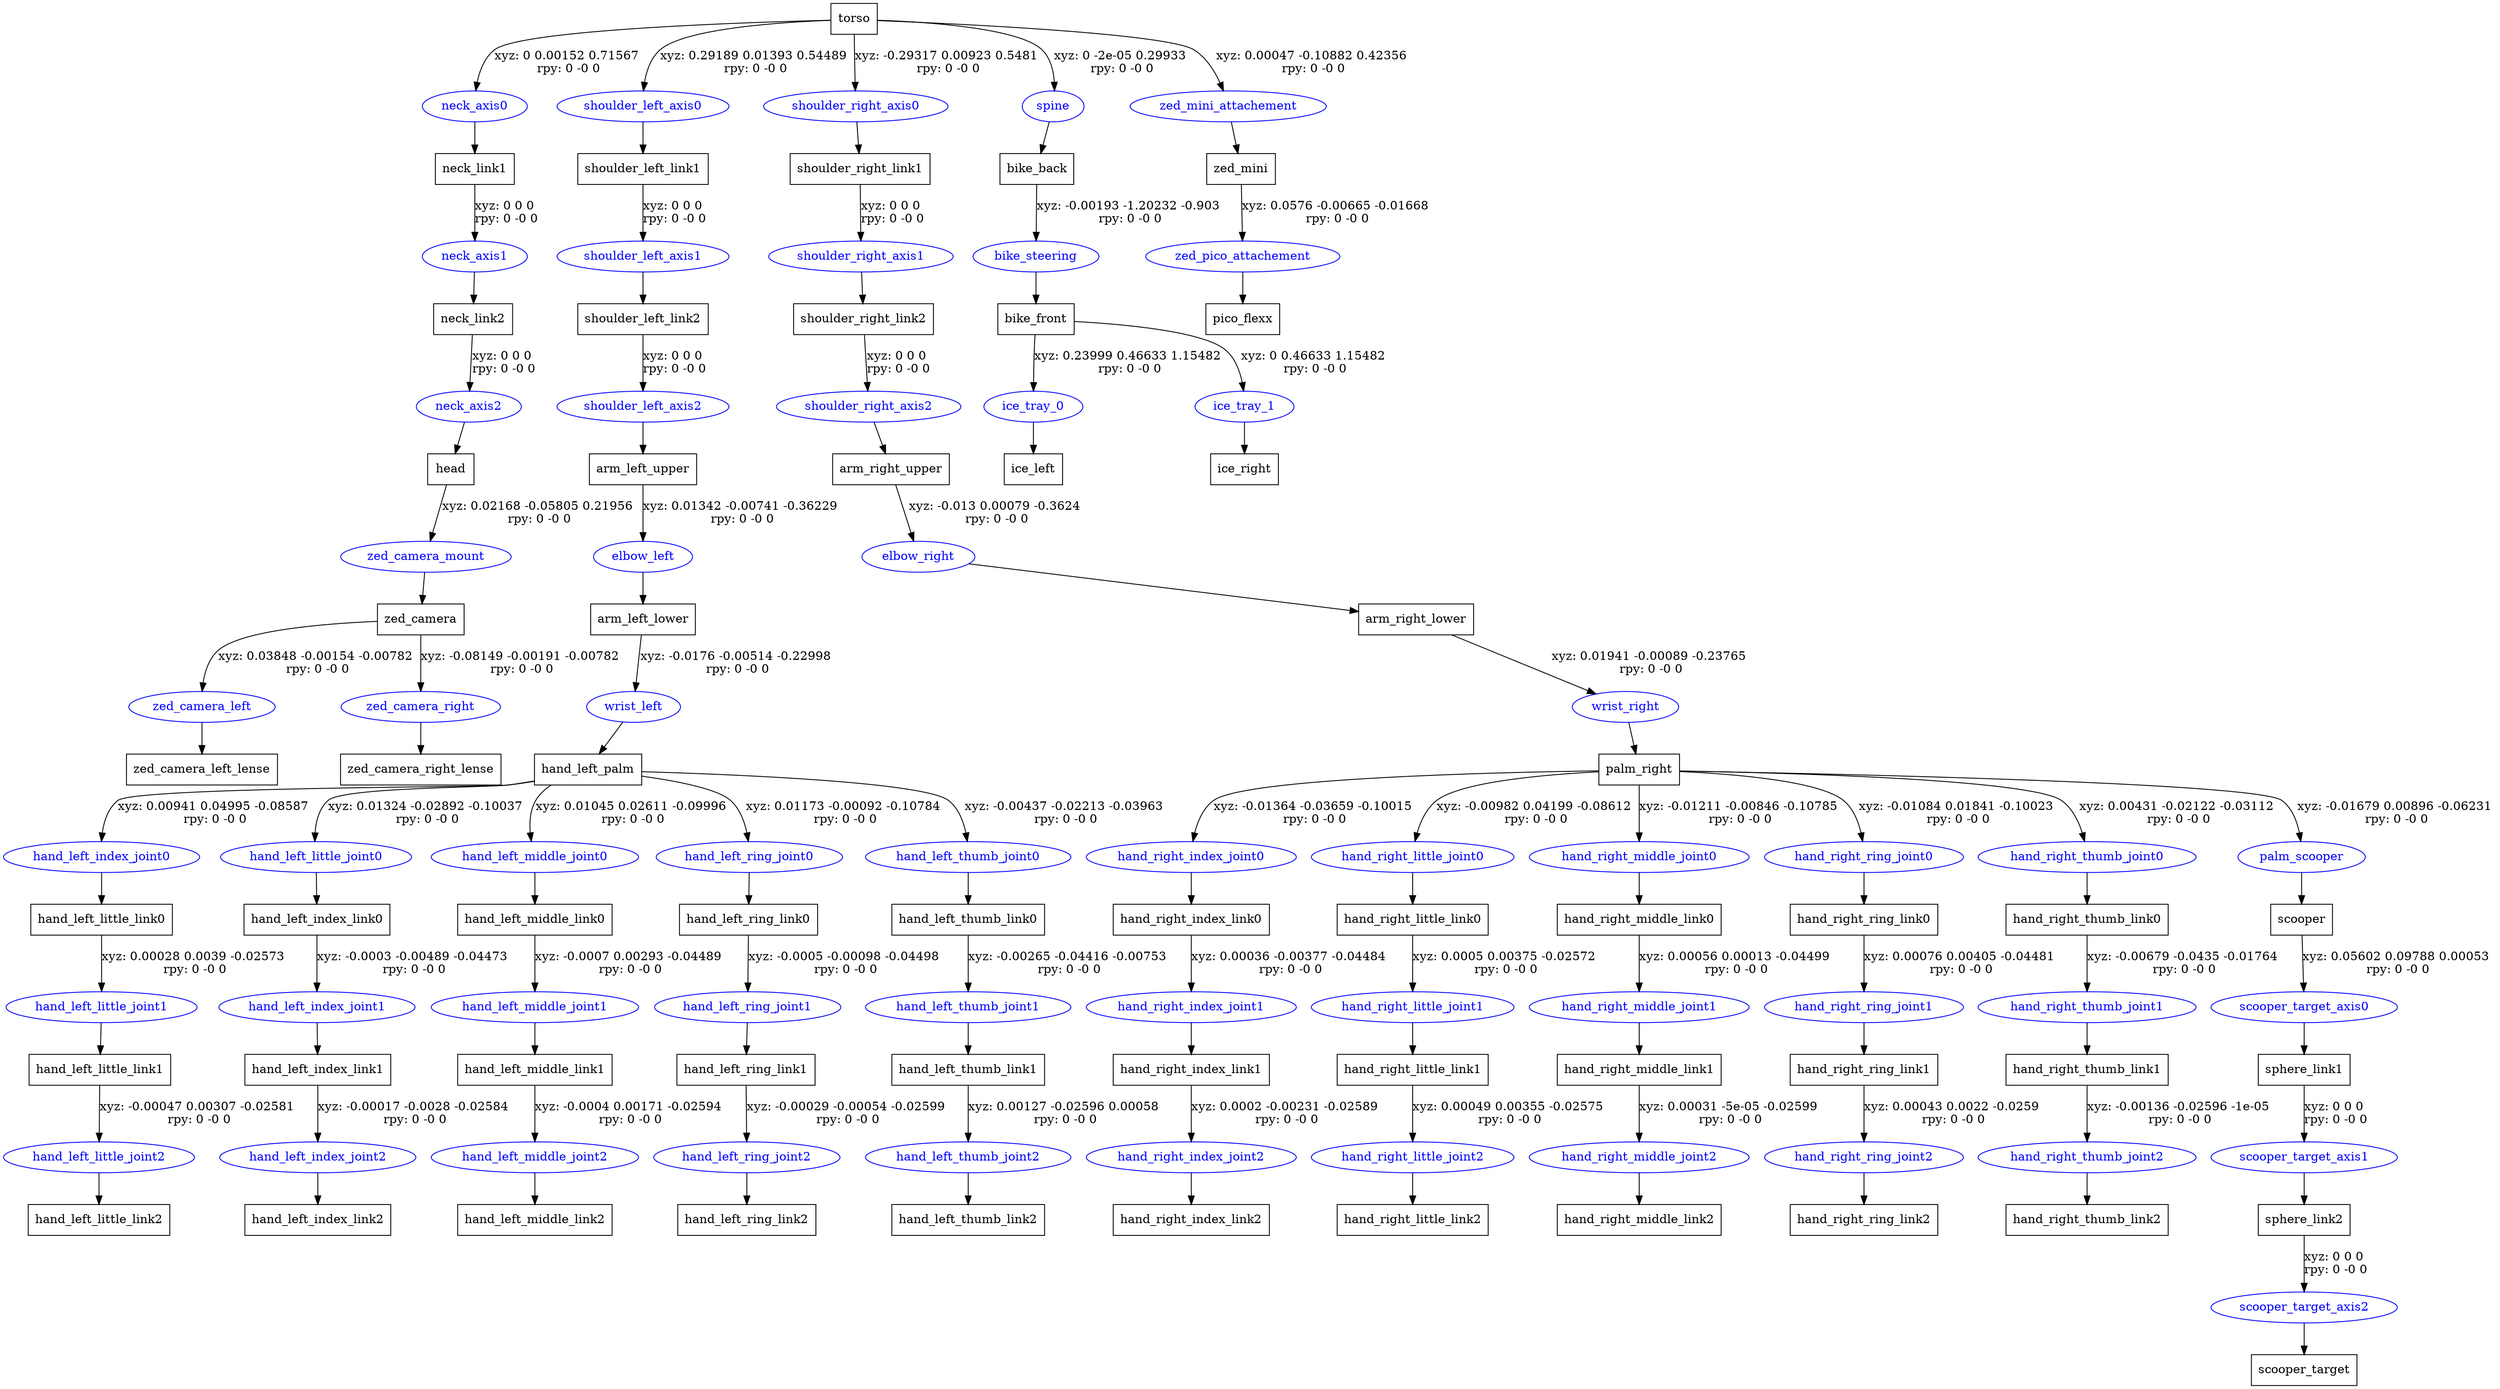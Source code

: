 digraph G {
node [shape=box];
"torso" [label="torso"];
"neck_link1" [label="neck_link1"];
"neck_link2" [label="neck_link2"];
"head" [label="head"];
"zed_camera" [label="zed_camera"];
"zed_camera_left_lense" [label="zed_camera_left_lense"];
"zed_camera_right_lense" [label="zed_camera_right_lense"];
"shoulder_left_link1" [label="shoulder_left_link1"];
"shoulder_left_link2" [label="shoulder_left_link2"];
"arm_left_upper" [label="arm_left_upper"];
"arm_left_lower" [label="arm_left_lower"];
"hand_left_palm" [label="hand_left_palm"];
"hand_left_little_link0" [label="hand_left_little_link0"];
"hand_left_little_link1" [label="hand_left_little_link1"];
"hand_left_little_link2" [label="hand_left_little_link2"];
"hand_left_index_link0" [label="hand_left_index_link0"];
"hand_left_index_link1" [label="hand_left_index_link1"];
"hand_left_index_link2" [label="hand_left_index_link2"];
"hand_left_middle_link0" [label="hand_left_middle_link0"];
"hand_left_middle_link1" [label="hand_left_middle_link1"];
"hand_left_middle_link2" [label="hand_left_middle_link2"];
"hand_left_ring_link0" [label="hand_left_ring_link0"];
"hand_left_ring_link1" [label="hand_left_ring_link1"];
"hand_left_ring_link2" [label="hand_left_ring_link2"];
"hand_left_thumb_link0" [label="hand_left_thumb_link0"];
"hand_left_thumb_link1" [label="hand_left_thumb_link1"];
"hand_left_thumb_link2" [label="hand_left_thumb_link2"];
"shoulder_right_link1" [label="shoulder_right_link1"];
"shoulder_right_link2" [label="shoulder_right_link2"];
"arm_right_upper" [label="arm_right_upper"];
"arm_right_lower" [label="arm_right_lower"];
"palm_right" [label="palm_right"];
"hand_right_index_link0" [label="hand_right_index_link0"];
"hand_right_index_link1" [label="hand_right_index_link1"];
"hand_right_index_link2" [label="hand_right_index_link2"];
"hand_right_little_link0" [label="hand_right_little_link0"];
"hand_right_little_link1" [label="hand_right_little_link1"];
"hand_right_little_link2" [label="hand_right_little_link2"];
"hand_right_middle_link0" [label="hand_right_middle_link0"];
"hand_right_middle_link1" [label="hand_right_middle_link1"];
"hand_right_middle_link2" [label="hand_right_middle_link2"];
"hand_right_ring_link0" [label="hand_right_ring_link0"];
"hand_right_ring_link1" [label="hand_right_ring_link1"];
"hand_right_ring_link2" [label="hand_right_ring_link2"];
"hand_right_thumb_link0" [label="hand_right_thumb_link0"];
"hand_right_thumb_link1" [label="hand_right_thumb_link1"];
"hand_right_thumb_link2" [label="hand_right_thumb_link2"];
"scooper" [label="scooper"];
"sphere_link1" [label="sphere_link1"];
"sphere_link2" [label="sphere_link2"];
"scooper_target" [label="scooper_target"];
"bike_back" [label="bike_back"];
"bike_front" [label="bike_front"];
"ice_left" [label="ice_left"];
"ice_right" [label="ice_right"];
"zed_mini" [label="zed_mini"];
"pico_flexx" [label="pico_flexx"];
node [shape=ellipse, color=blue, fontcolor=blue];
"torso" -> "neck_axis0" [label="xyz: 0 0.00152 0.71567 \nrpy: 0 -0 0"]
"neck_axis0" -> "neck_link1"
"neck_link1" -> "neck_axis1" [label="xyz: 0 0 0 \nrpy: 0 -0 0"]
"neck_axis1" -> "neck_link2"
"neck_link2" -> "neck_axis2" [label="xyz: 0 0 0 \nrpy: 0 -0 0"]
"neck_axis2" -> "head"
"head" -> "zed_camera_mount" [label="xyz: 0.02168 -0.05805 0.21956 \nrpy: 0 -0 0"]
"zed_camera_mount" -> "zed_camera"
"zed_camera" -> "zed_camera_left" [label="xyz: 0.03848 -0.00154 -0.00782 \nrpy: 0 -0 0"]
"zed_camera_left" -> "zed_camera_left_lense"
"zed_camera" -> "zed_camera_right" [label="xyz: -0.08149 -0.00191 -0.00782 \nrpy: 0 -0 0"]
"zed_camera_right" -> "zed_camera_right_lense"
"torso" -> "shoulder_left_axis0" [label="xyz: 0.29189 0.01393 0.54489 \nrpy: 0 -0 0"]
"shoulder_left_axis0" -> "shoulder_left_link1"
"shoulder_left_link1" -> "shoulder_left_axis1" [label="xyz: 0 0 0 \nrpy: 0 -0 0"]
"shoulder_left_axis1" -> "shoulder_left_link2"
"shoulder_left_link2" -> "shoulder_left_axis2" [label="xyz: 0 0 0 \nrpy: 0 -0 0"]
"shoulder_left_axis2" -> "arm_left_upper"
"arm_left_upper" -> "elbow_left" [label="xyz: 0.01342 -0.00741 -0.36229 \nrpy: 0 -0 0"]
"elbow_left" -> "arm_left_lower"
"arm_left_lower" -> "wrist_left" [label="xyz: -0.0176 -0.00514 -0.22998 \nrpy: 0 -0 0"]
"wrist_left" -> "hand_left_palm"
"hand_left_palm" -> "hand_left_index_joint0" [label="xyz: 0.00941 0.04995 -0.08587 \nrpy: 0 -0 0"]
"hand_left_index_joint0" -> "hand_left_little_link0"
"hand_left_little_link0" -> "hand_left_little_joint1" [label="xyz: 0.00028 0.0039 -0.02573 \nrpy: 0 -0 0"]
"hand_left_little_joint1" -> "hand_left_little_link1"
"hand_left_little_link1" -> "hand_left_little_joint2" [label="xyz: -0.00047 0.00307 -0.02581 \nrpy: 0 -0 0"]
"hand_left_little_joint2" -> "hand_left_little_link2"
"hand_left_palm" -> "hand_left_little_joint0" [label="xyz: 0.01324 -0.02892 -0.10037 \nrpy: 0 -0 0"]
"hand_left_little_joint0" -> "hand_left_index_link0"
"hand_left_index_link0" -> "hand_left_index_joint1" [label="xyz: -0.0003 -0.00489 -0.04473 \nrpy: 0 -0 0"]
"hand_left_index_joint1" -> "hand_left_index_link1"
"hand_left_index_link1" -> "hand_left_index_joint2" [label="xyz: -0.00017 -0.0028 -0.02584 \nrpy: 0 -0 0"]
"hand_left_index_joint2" -> "hand_left_index_link2"
"hand_left_palm" -> "hand_left_middle_joint0" [label="xyz: 0.01045 0.02611 -0.09996 \nrpy: 0 -0 0"]
"hand_left_middle_joint0" -> "hand_left_middle_link0"
"hand_left_middle_link0" -> "hand_left_middle_joint1" [label="xyz: -0.0007 0.00293 -0.04489 \nrpy: 0 -0 0"]
"hand_left_middle_joint1" -> "hand_left_middle_link1"
"hand_left_middle_link1" -> "hand_left_middle_joint2" [label="xyz: -0.0004 0.00171 -0.02594 \nrpy: 0 -0 0"]
"hand_left_middle_joint2" -> "hand_left_middle_link2"
"hand_left_palm" -> "hand_left_ring_joint0" [label="xyz: 0.01173 -0.00092 -0.10784 \nrpy: 0 -0 0"]
"hand_left_ring_joint0" -> "hand_left_ring_link0"
"hand_left_ring_link0" -> "hand_left_ring_joint1" [label="xyz: -0.0005 -0.00098 -0.04498 \nrpy: 0 -0 0"]
"hand_left_ring_joint1" -> "hand_left_ring_link1"
"hand_left_ring_link1" -> "hand_left_ring_joint2" [label="xyz: -0.00029 -0.00054 -0.02599 \nrpy: 0 -0 0"]
"hand_left_ring_joint2" -> "hand_left_ring_link2"
"hand_left_palm" -> "hand_left_thumb_joint0" [label="xyz: -0.00437 -0.02213 -0.03963 \nrpy: 0 -0 0"]
"hand_left_thumb_joint0" -> "hand_left_thumb_link0"
"hand_left_thumb_link0" -> "hand_left_thumb_joint1" [label="xyz: -0.00265 -0.04416 -0.00753 \nrpy: 0 -0 0"]
"hand_left_thumb_joint1" -> "hand_left_thumb_link1"
"hand_left_thumb_link1" -> "hand_left_thumb_joint2" [label="xyz: 0.00127 -0.02596 0.00058 \nrpy: 0 -0 0"]
"hand_left_thumb_joint2" -> "hand_left_thumb_link2"
"torso" -> "shoulder_right_axis0" [label="xyz: -0.29317 0.00923 0.5481 \nrpy: 0 -0 0"]
"shoulder_right_axis0" -> "shoulder_right_link1"
"shoulder_right_link1" -> "shoulder_right_axis1" [label="xyz: 0 0 0 \nrpy: 0 -0 0"]
"shoulder_right_axis1" -> "shoulder_right_link2"
"shoulder_right_link2" -> "shoulder_right_axis2" [label="xyz: 0 0 0 \nrpy: 0 -0 0"]
"shoulder_right_axis2" -> "arm_right_upper"
"arm_right_upper" -> "elbow_right" [label="xyz: -0.013 0.00079 -0.3624 \nrpy: 0 -0 0"]
"elbow_right" -> "arm_right_lower"
"arm_right_lower" -> "wrist_right" [label="xyz: 0.01941 -0.00089 -0.23765 \nrpy: 0 -0 0"]
"wrist_right" -> "palm_right"
"palm_right" -> "hand_right_index_joint0" [label="xyz: -0.01364 -0.03659 -0.10015 \nrpy: 0 -0 0"]
"hand_right_index_joint0" -> "hand_right_index_link0"
"hand_right_index_link0" -> "hand_right_index_joint1" [label="xyz: 0.00036 -0.00377 -0.04484 \nrpy: 0 -0 0"]
"hand_right_index_joint1" -> "hand_right_index_link1"
"hand_right_index_link1" -> "hand_right_index_joint2" [label="xyz: 0.0002 -0.00231 -0.02589 \nrpy: 0 -0 0"]
"hand_right_index_joint2" -> "hand_right_index_link2"
"palm_right" -> "hand_right_little_joint0" [label="xyz: -0.00982 0.04199 -0.08612 \nrpy: 0 -0 0"]
"hand_right_little_joint0" -> "hand_right_little_link0"
"hand_right_little_link0" -> "hand_right_little_joint1" [label="xyz: 0.0005 0.00375 -0.02572 \nrpy: 0 -0 0"]
"hand_right_little_joint1" -> "hand_right_little_link1"
"hand_right_little_link1" -> "hand_right_little_joint2" [label="xyz: 0.00049 0.00355 -0.02575 \nrpy: 0 -0 0"]
"hand_right_little_joint2" -> "hand_right_little_link2"
"palm_right" -> "hand_right_middle_joint0" [label="xyz: -0.01211 -0.00846 -0.10785 \nrpy: 0 -0 0"]
"hand_right_middle_joint0" -> "hand_right_middle_link0"
"hand_right_middle_link0" -> "hand_right_middle_joint1" [label="xyz: 0.00056 0.00013 -0.04499 \nrpy: 0 -0 0"]
"hand_right_middle_joint1" -> "hand_right_middle_link1"
"hand_right_middle_link1" -> "hand_right_middle_joint2" [label="xyz: 0.00031 -5e-05 -0.02599 \nrpy: 0 -0 0"]
"hand_right_middle_joint2" -> "hand_right_middle_link2"
"palm_right" -> "hand_right_ring_joint0" [label="xyz: -0.01084 0.01841 -0.10023 \nrpy: 0 -0 0"]
"hand_right_ring_joint0" -> "hand_right_ring_link0"
"hand_right_ring_link0" -> "hand_right_ring_joint1" [label="xyz: 0.00076 0.00405 -0.04481 \nrpy: 0 -0 0"]
"hand_right_ring_joint1" -> "hand_right_ring_link1"
"hand_right_ring_link1" -> "hand_right_ring_joint2" [label="xyz: 0.00043 0.0022 -0.0259 \nrpy: 0 -0 0"]
"hand_right_ring_joint2" -> "hand_right_ring_link2"
"palm_right" -> "hand_right_thumb_joint0" [label="xyz: 0.00431 -0.02122 -0.03112 \nrpy: 0 -0 0"]
"hand_right_thumb_joint0" -> "hand_right_thumb_link0"
"hand_right_thumb_link0" -> "hand_right_thumb_joint1" [label="xyz: -0.00679 -0.0435 -0.01764 \nrpy: 0 -0 0"]
"hand_right_thumb_joint1" -> "hand_right_thumb_link1"
"hand_right_thumb_link1" -> "hand_right_thumb_joint2" [label="xyz: -0.00136 -0.02596 -1e-05 \nrpy: 0 -0 0"]
"hand_right_thumb_joint2" -> "hand_right_thumb_link2"
"palm_right" -> "palm_scooper" [label="xyz: -0.01679 0.00896 -0.06231 \nrpy: 0 -0 0"]
"palm_scooper" -> "scooper"
"scooper" -> "scooper_target_axis0" [label="xyz: 0.05602 0.09788 0.00053 \nrpy: 0 -0 0"]
"scooper_target_axis0" -> "sphere_link1"
"sphere_link1" -> "scooper_target_axis1" [label="xyz: 0 0 0 \nrpy: 0 -0 0"]
"scooper_target_axis1" -> "sphere_link2"
"sphere_link2" -> "scooper_target_axis2" [label="xyz: 0 0 0 \nrpy: 0 -0 0"]
"scooper_target_axis2" -> "scooper_target"
"torso" -> "spine" [label="xyz: 0 -2e-05 0.29933 \nrpy: 0 -0 0"]
"spine" -> "bike_back"
"bike_back" -> "bike_steering" [label="xyz: -0.00193 -1.20232 -0.903 \nrpy: 0 -0 0"]
"bike_steering" -> "bike_front"
"bike_front" -> "ice_tray_0" [label="xyz: 0.23999 0.46633 1.15482 \nrpy: 0 -0 0"]
"ice_tray_0" -> "ice_left"
"bike_front" -> "ice_tray_1" [label="xyz: 0 0.46633 1.15482 \nrpy: 0 -0 0"]
"ice_tray_1" -> "ice_right"
"torso" -> "zed_mini_attachement" [label="xyz: 0.00047 -0.10882 0.42356 \nrpy: 0 -0 0"]
"zed_mini_attachement" -> "zed_mini"
"zed_mini" -> "zed_pico_attachement" [label="xyz: 0.0576 -0.00665 -0.01668 \nrpy: 0 -0 0"]
"zed_pico_attachement" -> "pico_flexx"
}
